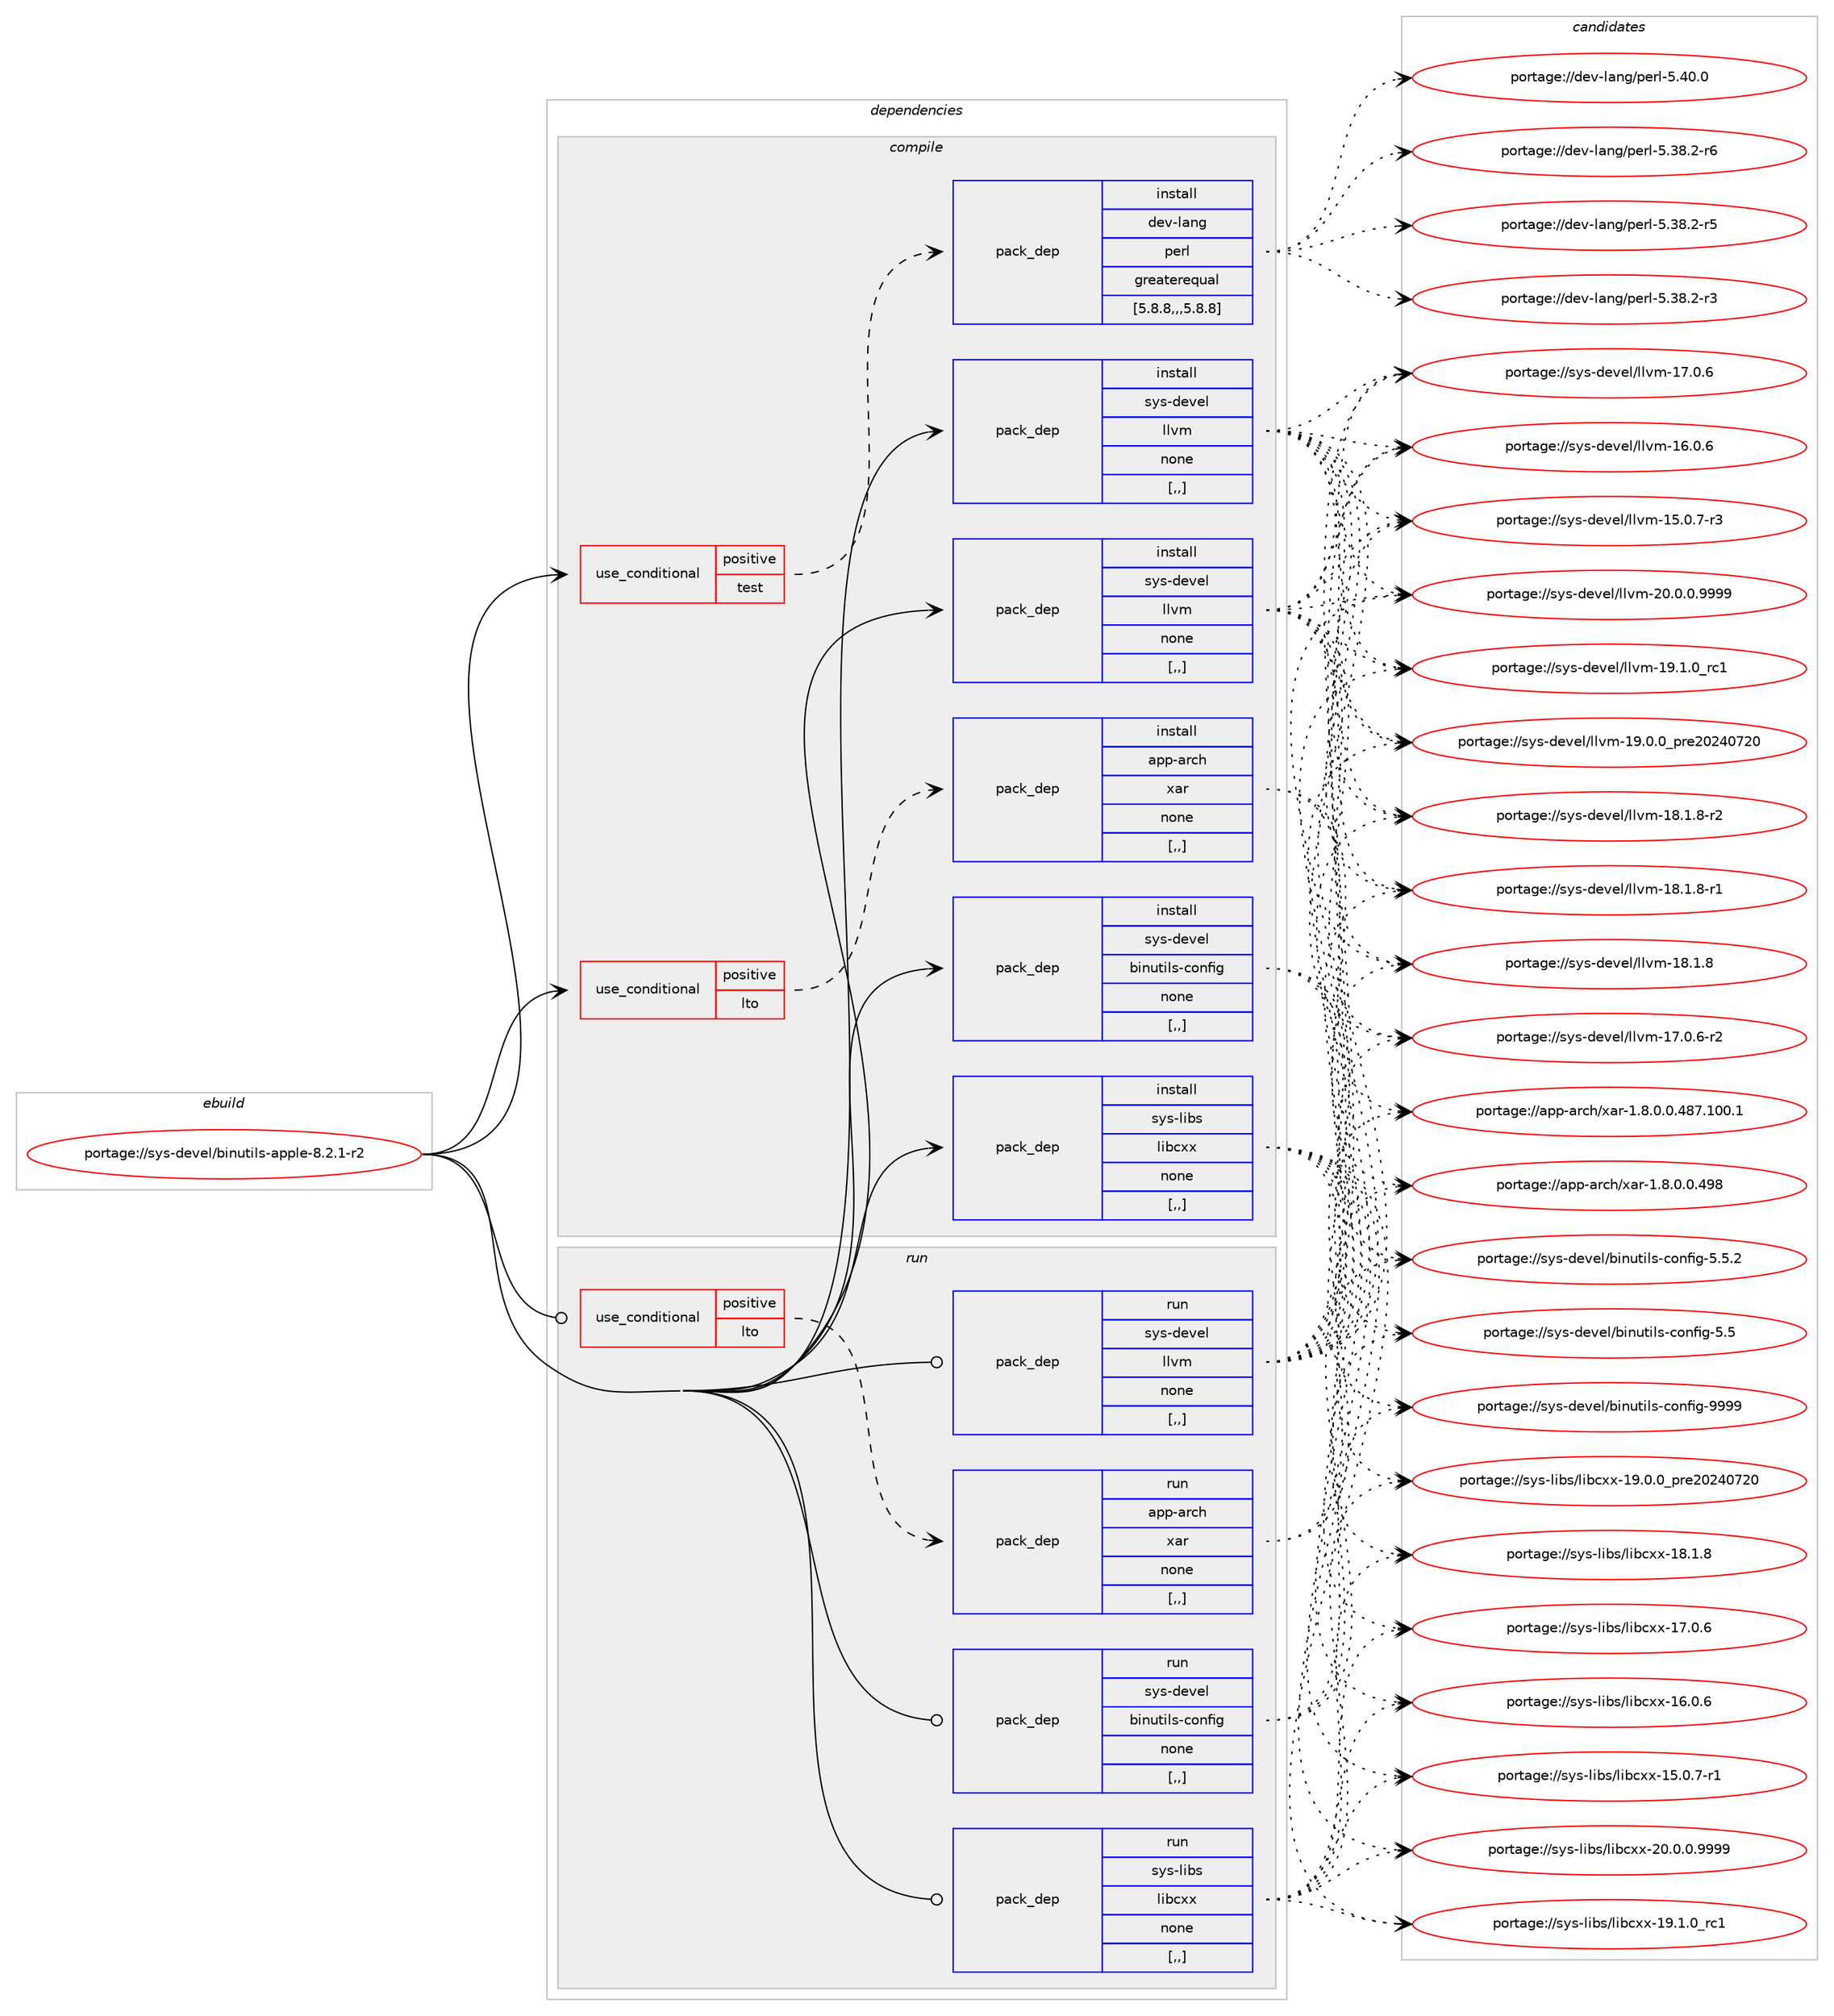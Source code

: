 digraph prolog {

# *************
# Graph options
# *************

newrank=true;
concentrate=true;
compound=true;
graph [rankdir=LR,fontname=Helvetica,fontsize=10,ranksep=1.5];#, ranksep=2.5, nodesep=0.2];
edge  [arrowhead=vee];
node  [fontname=Helvetica,fontsize=10];

# **********
# The ebuild
# **********

subgraph cluster_leftcol {
color=gray;
label=<<i>ebuild</i>>;
id [label="portage://sys-devel/binutils-apple-8.2.1-r2", color=red, width=4, href="../sys-devel/binutils-apple-8.2.1-r2.svg"];
}

# ****************
# The dependencies
# ****************

subgraph cluster_midcol {
color=gray;
label=<<i>dependencies</i>>;
subgraph cluster_compile {
fillcolor="#eeeeee";
style=filled;
label=<<i>compile</i>>;
subgraph cond114653 {
dependency431841 [label=<<TABLE BORDER="0" CELLBORDER="1" CELLSPACING="0" CELLPADDING="4"><TR><TD ROWSPAN="3" CELLPADDING="10">use_conditional</TD></TR><TR><TD>positive</TD></TR><TR><TD>lto</TD></TR></TABLE>>, shape=none, color=red];
subgraph pack314244 {
dependency431842 [label=<<TABLE BORDER="0" CELLBORDER="1" CELLSPACING="0" CELLPADDING="4" WIDTH="220"><TR><TD ROWSPAN="6" CELLPADDING="30">pack_dep</TD></TR><TR><TD WIDTH="110">install</TD></TR><TR><TD>app-arch</TD></TR><TR><TD>xar</TD></TR><TR><TD>none</TD></TR><TR><TD>[,,]</TD></TR></TABLE>>, shape=none, color=blue];
}
dependency431841:e -> dependency431842:w [weight=20,style="dashed",arrowhead="vee"];
}
id:e -> dependency431841:w [weight=20,style="solid",arrowhead="vee"];
subgraph cond114654 {
dependency431843 [label=<<TABLE BORDER="0" CELLBORDER="1" CELLSPACING="0" CELLPADDING="4"><TR><TD ROWSPAN="3" CELLPADDING="10">use_conditional</TD></TR><TR><TD>positive</TD></TR><TR><TD>test</TD></TR></TABLE>>, shape=none, color=red];
subgraph pack314245 {
dependency431844 [label=<<TABLE BORDER="0" CELLBORDER="1" CELLSPACING="0" CELLPADDING="4" WIDTH="220"><TR><TD ROWSPAN="6" CELLPADDING="30">pack_dep</TD></TR><TR><TD WIDTH="110">install</TD></TR><TR><TD>dev-lang</TD></TR><TR><TD>perl</TD></TR><TR><TD>greaterequal</TD></TR><TR><TD>[5.8.8,,,5.8.8]</TD></TR></TABLE>>, shape=none, color=blue];
}
dependency431843:e -> dependency431844:w [weight=20,style="dashed",arrowhead="vee"];
}
id:e -> dependency431843:w [weight=20,style="solid",arrowhead="vee"];
subgraph pack314246 {
dependency431845 [label=<<TABLE BORDER="0" CELLBORDER="1" CELLSPACING="0" CELLPADDING="4" WIDTH="220"><TR><TD ROWSPAN="6" CELLPADDING="30">pack_dep</TD></TR><TR><TD WIDTH="110">install</TD></TR><TR><TD>sys-devel</TD></TR><TR><TD>binutils-config</TD></TR><TR><TD>none</TD></TR><TR><TD>[,,]</TD></TR></TABLE>>, shape=none, color=blue];
}
id:e -> dependency431845:w [weight=20,style="solid",arrowhead="vee"];
subgraph pack314247 {
dependency431846 [label=<<TABLE BORDER="0" CELLBORDER="1" CELLSPACING="0" CELLPADDING="4" WIDTH="220"><TR><TD ROWSPAN="6" CELLPADDING="30">pack_dep</TD></TR><TR><TD WIDTH="110">install</TD></TR><TR><TD>sys-devel</TD></TR><TR><TD>llvm</TD></TR><TR><TD>none</TD></TR><TR><TD>[,,]</TD></TR></TABLE>>, shape=none, color=blue];
}
id:e -> dependency431846:w [weight=20,style="solid",arrowhead="vee"];
subgraph pack314248 {
dependency431847 [label=<<TABLE BORDER="0" CELLBORDER="1" CELLSPACING="0" CELLPADDING="4" WIDTH="220"><TR><TD ROWSPAN="6" CELLPADDING="30">pack_dep</TD></TR><TR><TD WIDTH="110">install</TD></TR><TR><TD>sys-libs</TD></TR><TR><TD>libcxx</TD></TR><TR><TD>none</TD></TR><TR><TD>[,,]</TD></TR></TABLE>>, shape=none, color=blue];
}
id:e -> dependency431847:w [weight=20,style="solid",arrowhead="vee"];
subgraph pack314249 {
dependency431848 [label=<<TABLE BORDER="0" CELLBORDER="1" CELLSPACING="0" CELLPADDING="4" WIDTH="220"><TR><TD ROWSPAN="6" CELLPADDING="30">pack_dep</TD></TR><TR><TD WIDTH="110">install</TD></TR><TR><TD>sys-devel</TD></TR><TR><TD>llvm</TD></TR><TR><TD>none</TD></TR><TR><TD>[,,]</TD></TR></TABLE>>, shape=none, color=blue];
}
id:e -> dependency431848:w [weight=20,style="solid",arrowhead="vee"];
}
subgraph cluster_compileandrun {
fillcolor="#eeeeee";
style=filled;
label=<<i>compile and run</i>>;
}
subgraph cluster_run {
fillcolor="#eeeeee";
style=filled;
label=<<i>run</i>>;
subgraph cond114655 {
dependency431849 [label=<<TABLE BORDER="0" CELLBORDER="1" CELLSPACING="0" CELLPADDING="4"><TR><TD ROWSPAN="3" CELLPADDING="10">use_conditional</TD></TR><TR><TD>positive</TD></TR><TR><TD>lto</TD></TR></TABLE>>, shape=none, color=red];
subgraph pack314250 {
dependency431850 [label=<<TABLE BORDER="0" CELLBORDER="1" CELLSPACING="0" CELLPADDING="4" WIDTH="220"><TR><TD ROWSPAN="6" CELLPADDING="30">pack_dep</TD></TR><TR><TD WIDTH="110">run</TD></TR><TR><TD>app-arch</TD></TR><TR><TD>xar</TD></TR><TR><TD>none</TD></TR><TR><TD>[,,]</TD></TR></TABLE>>, shape=none, color=blue];
}
dependency431849:e -> dependency431850:w [weight=20,style="dashed",arrowhead="vee"];
}
id:e -> dependency431849:w [weight=20,style="solid",arrowhead="odot"];
subgraph pack314251 {
dependency431851 [label=<<TABLE BORDER="0" CELLBORDER="1" CELLSPACING="0" CELLPADDING="4" WIDTH="220"><TR><TD ROWSPAN="6" CELLPADDING="30">pack_dep</TD></TR><TR><TD WIDTH="110">run</TD></TR><TR><TD>sys-devel</TD></TR><TR><TD>binutils-config</TD></TR><TR><TD>none</TD></TR><TR><TD>[,,]</TD></TR></TABLE>>, shape=none, color=blue];
}
id:e -> dependency431851:w [weight=20,style="solid",arrowhead="odot"];
subgraph pack314252 {
dependency431852 [label=<<TABLE BORDER="0" CELLBORDER="1" CELLSPACING="0" CELLPADDING="4" WIDTH="220"><TR><TD ROWSPAN="6" CELLPADDING="30">pack_dep</TD></TR><TR><TD WIDTH="110">run</TD></TR><TR><TD>sys-devel</TD></TR><TR><TD>llvm</TD></TR><TR><TD>none</TD></TR><TR><TD>[,,]</TD></TR></TABLE>>, shape=none, color=blue];
}
id:e -> dependency431852:w [weight=20,style="solid",arrowhead="odot"];
subgraph pack314253 {
dependency431853 [label=<<TABLE BORDER="0" CELLBORDER="1" CELLSPACING="0" CELLPADDING="4" WIDTH="220"><TR><TD ROWSPAN="6" CELLPADDING="30">pack_dep</TD></TR><TR><TD WIDTH="110">run</TD></TR><TR><TD>sys-libs</TD></TR><TR><TD>libcxx</TD></TR><TR><TD>none</TD></TR><TR><TD>[,,]</TD></TR></TABLE>>, shape=none, color=blue];
}
id:e -> dependency431853:w [weight=20,style="solid",arrowhead="odot"];
}
}

# **************
# The candidates
# **************

subgraph cluster_choices {
rank=same;
color=gray;
label=<<i>candidates</i>>;

subgraph choice314244 {
color=black;
nodesep=1;
choice971121124597114991044712097114454946564648464846525756 [label="portage://app-arch/xar-1.8.0.0.498", color=red, width=4,href="../app-arch/xar-1.8.0.0.498.svg"];
choice971121124597114991044712097114454946564648464846525655464948484649 [label="portage://app-arch/xar-1.8.0.0.487.100.1", color=red, width=4,href="../app-arch/xar-1.8.0.0.487.100.1.svg"];
dependency431842:e -> choice971121124597114991044712097114454946564648464846525756:w [style=dotted,weight="100"];
dependency431842:e -> choice971121124597114991044712097114454946564648464846525655464948484649:w [style=dotted,weight="100"];
}
subgraph choice314245 {
color=black;
nodesep=1;
choice10010111845108971101034711210111410845534652484648 [label="portage://dev-lang/perl-5.40.0", color=red, width=4,href="../dev-lang/perl-5.40.0.svg"];
choice100101118451089711010347112101114108455346515646504511454 [label="portage://dev-lang/perl-5.38.2-r6", color=red, width=4,href="../dev-lang/perl-5.38.2-r6.svg"];
choice100101118451089711010347112101114108455346515646504511453 [label="portage://dev-lang/perl-5.38.2-r5", color=red, width=4,href="../dev-lang/perl-5.38.2-r5.svg"];
choice100101118451089711010347112101114108455346515646504511451 [label="portage://dev-lang/perl-5.38.2-r3", color=red, width=4,href="../dev-lang/perl-5.38.2-r3.svg"];
dependency431844:e -> choice10010111845108971101034711210111410845534652484648:w [style=dotted,weight="100"];
dependency431844:e -> choice100101118451089711010347112101114108455346515646504511454:w [style=dotted,weight="100"];
dependency431844:e -> choice100101118451089711010347112101114108455346515646504511453:w [style=dotted,weight="100"];
dependency431844:e -> choice100101118451089711010347112101114108455346515646504511451:w [style=dotted,weight="100"];
}
subgraph choice314246 {
color=black;
nodesep=1;
choice11512111545100101118101108479810511011711610510811545991111101021051034557575757 [label="portage://sys-devel/binutils-config-9999", color=red, width=4,href="../sys-devel/binutils-config-9999.svg"];
choice1151211154510010111810110847981051101171161051081154599111110102105103455346534650 [label="portage://sys-devel/binutils-config-5.5.2", color=red, width=4,href="../sys-devel/binutils-config-5.5.2.svg"];
choice115121115451001011181011084798105110117116105108115459911111010210510345534653 [label="portage://sys-devel/binutils-config-5.5", color=red, width=4,href="../sys-devel/binutils-config-5.5.svg"];
dependency431845:e -> choice11512111545100101118101108479810511011711610510811545991111101021051034557575757:w [style=dotted,weight="100"];
dependency431845:e -> choice1151211154510010111810110847981051101171161051081154599111110102105103455346534650:w [style=dotted,weight="100"];
dependency431845:e -> choice115121115451001011181011084798105110117116105108115459911111010210510345534653:w [style=dotted,weight="100"];
}
subgraph choice314247 {
color=black;
nodesep=1;
choice1151211154510010111810110847108108118109455048464846484657575757 [label="portage://sys-devel/llvm-20.0.0.9999", color=red, width=4,href="../sys-devel/llvm-20.0.0.9999.svg"];
choice115121115451001011181011084710810811810945495746494648951149949 [label="portage://sys-devel/llvm-19.1.0_rc1", color=red, width=4,href="../sys-devel/llvm-19.1.0_rc1.svg"];
choice115121115451001011181011084710810811810945495746484648951121141015048505248555048 [label="portage://sys-devel/llvm-19.0.0_pre20240720", color=red, width=4,href="../sys-devel/llvm-19.0.0_pre20240720.svg"];
choice1151211154510010111810110847108108118109454956464946564511450 [label="portage://sys-devel/llvm-18.1.8-r2", color=red, width=4,href="../sys-devel/llvm-18.1.8-r2.svg"];
choice1151211154510010111810110847108108118109454956464946564511449 [label="portage://sys-devel/llvm-18.1.8-r1", color=red, width=4,href="../sys-devel/llvm-18.1.8-r1.svg"];
choice115121115451001011181011084710810811810945495646494656 [label="portage://sys-devel/llvm-18.1.8", color=red, width=4,href="../sys-devel/llvm-18.1.8.svg"];
choice1151211154510010111810110847108108118109454955464846544511450 [label="portage://sys-devel/llvm-17.0.6-r2", color=red, width=4,href="../sys-devel/llvm-17.0.6-r2.svg"];
choice115121115451001011181011084710810811810945495546484654 [label="portage://sys-devel/llvm-17.0.6", color=red, width=4,href="../sys-devel/llvm-17.0.6.svg"];
choice115121115451001011181011084710810811810945495446484654 [label="portage://sys-devel/llvm-16.0.6", color=red, width=4,href="../sys-devel/llvm-16.0.6.svg"];
choice1151211154510010111810110847108108118109454953464846554511451 [label="portage://sys-devel/llvm-15.0.7-r3", color=red, width=4,href="../sys-devel/llvm-15.0.7-r3.svg"];
dependency431846:e -> choice1151211154510010111810110847108108118109455048464846484657575757:w [style=dotted,weight="100"];
dependency431846:e -> choice115121115451001011181011084710810811810945495746494648951149949:w [style=dotted,weight="100"];
dependency431846:e -> choice115121115451001011181011084710810811810945495746484648951121141015048505248555048:w [style=dotted,weight="100"];
dependency431846:e -> choice1151211154510010111810110847108108118109454956464946564511450:w [style=dotted,weight="100"];
dependency431846:e -> choice1151211154510010111810110847108108118109454956464946564511449:w [style=dotted,weight="100"];
dependency431846:e -> choice115121115451001011181011084710810811810945495646494656:w [style=dotted,weight="100"];
dependency431846:e -> choice1151211154510010111810110847108108118109454955464846544511450:w [style=dotted,weight="100"];
dependency431846:e -> choice115121115451001011181011084710810811810945495546484654:w [style=dotted,weight="100"];
dependency431846:e -> choice115121115451001011181011084710810811810945495446484654:w [style=dotted,weight="100"];
dependency431846:e -> choice1151211154510010111810110847108108118109454953464846554511451:w [style=dotted,weight="100"];
}
subgraph choice314248 {
color=black;
nodesep=1;
choice1151211154510810598115471081059899120120455048464846484657575757 [label="portage://sys-libs/libcxx-20.0.0.9999", color=red, width=4,href="../sys-libs/libcxx-20.0.0.9999.svg"];
choice115121115451081059811547108105989912012045495746494648951149949 [label="portage://sys-libs/libcxx-19.1.0_rc1", color=red, width=4,href="../sys-libs/libcxx-19.1.0_rc1.svg"];
choice115121115451081059811547108105989912012045495746484648951121141015048505248555048 [label="portage://sys-libs/libcxx-19.0.0_pre20240720", color=red, width=4,href="../sys-libs/libcxx-19.0.0_pre20240720.svg"];
choice115121115451081059811547108105989912012045495646494656 [label="portage://sys-libs/libcxx-18.1.8", color=red, width=4,href="../sys-libs/libcxx-18.1.8.svg"];
choice115121115451081059811547108105989912012045495546484654 [label="portage://sys-libs/libcxx-17.0.6", color=red, width=4,href="../sys-libs/libcxx-17.0.6.svg"];
choice115121115451081059811547108105989912012045495446484654 [label="portage://sys-libs/libcxx-16.0.6", color=red, width=4,href="../sys-libs/libcxx-16.0.6.svg"];
choice1151211154510810598115471081059899120120454953464846554511449 [label="portage://sys-libs/libcxx-15.0.7-r1", color=red, width=4,href="../sys-libs/libcxx-15.0.7-r1.svg"];
dependency431847:e -> choice1151211154510810598115471081059899120120455048464846484657575757:w [style=dotted,weight="100"];
dependency431847:e -> choice115121115451081059811547108105989912012045495746494648951149949:w [style=dotted,weight="100"];
dependency431847:e -> choice115121115451081059811547108105989912012045495746484648951121141015048505248555048:w [style=dotted,weight="100"];
dependency431847:e -> choice115121115451081059811547108105989912012045495646494656:w [style=dotted,weight="100"];
dependency431847:e -> choice115121115451081059811547108105989912012045495546484654:w [style=dotted,weight="100"];
dependency431847:e -> choice115121115451081059811547108105989912012045495446484654:w [style=dotted,weight="100"];
dependency431847:e -> choice1151211154510810598115471081059899120120454953464846554511449:w [style=dotted,weight="100"];
}
subgraph choice314249 {
color=black;
nodesep=1;
choice1151211154510010111810110847108108118109455048464846484657575757 [label="portage://sys-devel/llvm-20.0.0.9999", color=red, width=4,href="../sys-devel/llvm-20.0.0.9999.svg"];
choice115121115451001011181011084710810811810945495746494648951149949 [label="portage://sys-devel/llvm-19.1.0_rc1", color=red, width=4,href="../sys-devel/llvm-19.1.0_rc1.svg"];
choice115121115451001011181011084710810811810945495746484648951121141015048505248555048 [label="portage://sys-devel/llvm-19.0.0_pre20240720", color=red, width=4,href="../sys-devel/llvm-19.0.0_pre20240720.svg"];
choice1151211154510010111810110847108108118109454956464946564511450 [label="portage://sys-devel/llvm-18.1.8-r2", color=red, width=4,href="../sys-devel/llvm-18.1.8-r2.svg"];
choice1151211154510010111810110847108108118109454956464946564511449 [label="portage://sys-devel/llvm-18.1.8-r1", color=red, width=4,href="../sys-devel/llvm-18.1.8-r1.svg"];
choice115121115451001011181011084710810811810945495646494656 [label="portage://sys-devel/llvm-18.1.8", color=red, width=4,href="../sys-devel/llvm-18.1.8.svg"];
choice1151211154510010111810110847108108118109454955464846544511450 [label="portage://sys-devel/llvm-17.0.6-r2", color=red, width=4,href="../sys-devel/llvm-17.0.6-r2.svg"];
choice115121115451001011181011084710810811810945495546484654 [label="portage://sys-devel/llvm-17.0.6", color=red, width=4,href="../sys-devel/llvm-17.0.6.svg"];
choice115121115451001011181011084710810811810945495446484654 [label="portage://sys-devel/llvm-16.0.6", color=red, width=4,href="../sys-devel/llvm-16.0.6.svg"];
choice1151211154510010111810110847108108118109454953464846554511451 [label="portage://sys-devel/llvm-15.0.7-r3", color=red, width=4,href="../sys-devel/llvm-15.0.7-r3.svg"];
dependency431848:e -> choice1151211154510010111810110847108108118109455048464846484657575757:w [style=dotted,weight="100"];
dependency431848:e -> choice115121115451001011181011084710810811810945495746494648951149949:w [style=dotted,weight="100"];
dependency431848:e -> choice115121115451001011181011084710810811810945495746484648951121141015048505248555048:w [style=dotted,weight="100"];
dependency431848:e -> choice1151211154510010111810110847108108118109454956464946564511450:w [style=dotted,weight="100"];
dependency431848:e -> choice1151211154510010111810110847108108118109454956464946564511449:w [style=dotted,weight="100"];
dependency431848:e -> choice115121115451001011181011084710810811810945495646494656:w [style=dotted,weight="100"];
dependency431848:e -> choice1151211154510010111810110847108108118109454955464846544511450:w [style=dotted,weight="100"];
dependency431848:e -> choice115121115451001011181011084710810811810945495546484654:w [style=dotted,weight="100"];
dependency431848:e -> choice115121115451001011181011084710810811810945495446484654:w [style=dotted,weight="100"];
dependency431848:e -> choice1151211154510010111810110847108108118109454953464846554511451:w [style=dotted,weight="100"];
}
subgraph choice314250 {
color=black;
nodesep=1;
choice971121124597114991044712097114454946564648464846525756 [label="portage://app-arch/xar-1.8.0.0.498", color=red, width=4,href="../app-arch/xar-1.8.0.0.498.svg"];
choice971121124597114991044712097114454946564648464846525655464948484649 [label="portage://app-arch/xar-1.8.0.0.487.100.1", color=red, width=4,href="../app-arch/xar-1.8.0.0.487.100.1.svg"];
dependency431850:e -> choice971121124597114991044712097114454946564648464846525756:w [style=dotted,weight="100"];
dependency431850:e -> choice971121124597114991044712097114454946564648464846525655464948484649:w [style=dotted,weight="100"];
}
subgraph choice314251 {
color=black;
nodesep=1;
choice11512111545100101118101108479810511011711610510811545991111101021051034557575757 [label="portage://sys-devel/binutils-config-9999", color=red, width=4,href="../sys-devel/binutils-config-9999.svg"];
choice1151211154510010111810110847981051101171161051081154599111110102105103455346534650 [label="portage://sys-devel/binutils-config-5.5.2", color=red, width=4,href="../sys-devel/binutils-config-5.5.2.svg"];
choice115121115451001011181011084798105110117116105108115459911111010210510345534653 [label="portage://sys-devel/binutils-config-5.5", color=red, width=4,href="../sys-devel/binutils-config-5.5.svg"];
dependency431851:e -> choice11512111545100101118101108479810511011711610510811545991111101021051034557575757:w [style=dotted,weight="100"];
dependency431851:e -> choice1151211154510010111810110847981051101171161051081154599111110102105103455346534650:w [style=dotted,weight="100"];
dependency431851:e -> choice115121115451001011181011084798105110117116105108115459911111010210510345534653:w [style=dotted,weight="100"];
}
subgraph choice314252 {
color=black;
nodesep=1;
choice1151211154510010111810110847108108118109455048464846484657575757 [label="portage://sys-devel/llvm-20.0.0.9999", color=red, width=4,href="../sys-devel/llvm-20.0.0.9999.svg"];
choice115121115451001011181011084710810811810945495746494648951149949 [label="portage://sys-devel/llvm-19.1.0_rc1", color=red, width=4,href="../sys-devel/llvm-19.1.0_rc1.svg"];
choice115121115451001011181011084710810811810945495746484648951121141015048505248555048 [label="portage://sys-devel/llvm-19.0.0_pre20240720", color=red, width=4,href="../sys-devel/llvm-19.0.0_pre20240720.svg"];
choice1151211154510010111810110847108108118109454956464946564511450 [label="portage://sys-devel/llvm-18.1.8-r2", color=red, width=4,href="../sys-devel/llvm-18.1.8-r2.svg"];
choice1151211154510010111810110847108108118109454956464946564511449 [label="portage://sys-devel/llvm-18.1.8-r1", color=red, width=4,href="../sys-devel/llvm-18.1.8-r1.svg"];
choice115121115451001011181011084710810811810945495646494656 [label="portage://sys-devel/llvm-18.1.8", color=red, width=4,href="../sys-devel/llvm-18.1.8.svg"];
choice1151211154510010111810110847108108118109454955464846544511450 [label="portage://sys-devel/llvm-17.0.6-r2", color=red, width=4,href="../sys-devel/llvm-17.0.6-r2.svg"];
choice115121115451001011181011084710810811810945495546484654 [label="portage://sys-devel/llvm-17.0.6", color=red, width=4,href="../sys-devel/llvm-17.0.6.svg"];
choice115121115451001011181011084710810811810945495446484654 [label="portage://sys-devel/llvm-16.0.6", color=red, width=4,href="../sys-devel/llvm-16.0.6.svg"];
choice1151211154510010111810110847108108118109454953464846554511451 [label="portage://sys-devel/llvm-15.0.7-r3", color=red, width=4,href="../sys-devel/llvm-15.0.7-r3.svg"];
dependency431852:e -> choice1151211154510010111810110847108108118109455048464846484657575757:w [style=dotted,weight="100"];
dependency431852:e -> choice115121115451001011181011084710810811810945495746494648951149949:w [style=dotted,weight="100"];
dependency431852:e -> choice115121115451001011181011084710810811810945495746484648951121141015048505248555048:w [style=dotted,weight="100"];
dependency431852:e -> choice1151211154510010111810110847108108118109454956464946564511450:w [style=dotted,weight="100"];
dependency431852:e -> choice1151211154510010111810110847108108118109454956464946564511449:w [style=dotted,weight="100"];
dependency431852:e -> choice115121115451001011181011084710810811810945495646494656:w [style=dotted,weight="100"];
dependency431852:e -> choice1151211154510010111810110847108108118109454955464846544511450:w [style=dotted,weight="100"];
dependency431852:e -> choice115121115451001011181011084710810811810945495546484654:w [style=dotted,weight="100"];
dependency431852:e -> choice115121115451001011181011084710810811810945495446484654:w [style=dotted,weight="100"];
dependency431852:e -> choice1151211154510010111810110847108108118109454953464846554511451:w [style=dotted,weight="100"];
}
subgraph choice314253 {
color=black;
nodesep=1;
choice1151211154510810598115471081059899120120455048464846484657575757 [label="portage://sys-libs/libcxx-20.0.0.9999", color=red, width=4,href="../sys-libs/libcxx-20.0.0.9999.svg"];
choice115121115451081059811547108105989912012045495746494648951149949 [label="portage://sys-libs/libcxx-19.1.0_rc1", color=red, width=4,href="../sys-libs/libcxx-19.1.0_rc1.svg"];
choice115121115451081059811547108105989912012045495746484648951121141015048505248555048 [label="portage://sys-libs/libcxx-19.0.0_pre20240720", color=red, width=4,href="../sys-libs/libcxx-19.0.0_pre20240720.svg"];
choice115121115451081059811547108105989912012045495646494656 [label="portage://sys-libs/libcxx-18.1.8", color=red, width=4,href="../sys-libs/libcxx-18.1.8.svg"];
choice115121115451081059811547108105989912012045495546484654 [label="portage://sys-libs/libcxx-17.0.6", color=red, width=4,href="../sys-libs/libcxx-17.0.6.svg"];
choice115121115451081059811547108105989912012045495446484654 [label="portage://sys-libs/libcxx-16.0.6", color=red, width=4,href="../sys-libs/libcxx-16.0.6.svg"];
choice1151211154510810598115471081059899120120454953464846554511449 [label="portage://sys-libs/libcxx-15.0.7-r1", color=red, width=4,href="../sys-libs/libcxx-15.0.7-r1.svg"];
dependency431853:e -> choice1151211154510810598115471081059899120120455048464846484657575757:w [style=dotted,weight="100"];
dependency431853:e -> choice115121115451081059811547108105989912012045495746494648951149949:w [style=dotted,weight="100"];
dependency431853:e -> choice115121115451081059811547108105989912012045495746484648951121141015048505248555048:w [style=dotted,weight="100"];
dependency431853:e -> choice115121115451081059811547108105989912012045495646494656:w [style=dotted,weight="100"];
dependency431853:e -> choice115121115451081059811547108105989912012045495546484654:w [style=dotted,weight="100"];
dependency431853:e -> choice115121115451081059811547108105989912012045495446484654:w [style=dotted,weight="100"];
dependency431853:e -> choice1151211154510810598115471081059899120120454953464846554511449:w [style=dotted,weight="100"];
}
}

}
